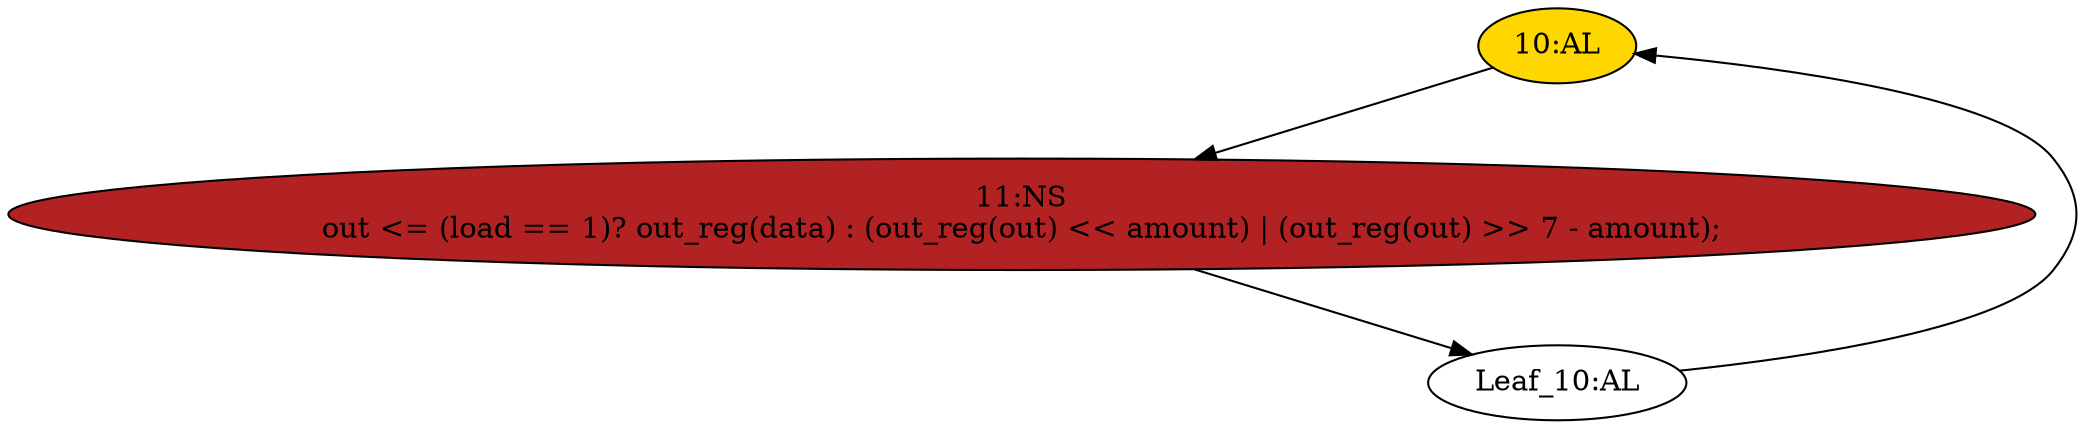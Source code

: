 strict digraph "compose( ,  )" {
	node [label="\N"];
	"10:AL"	[ast="<pyverilog.vparser.ast.Always object at 0x7f2b60d96bd0>",
		clk_sens=True,
		fillcolor=gold,
		label="10:AL",
		sens="['clk', 'reset']",
		statements="[]",
		style=filled,
		typ=Always,
		use_var="['load', 'data', 'amount', 'out_reg', 'out']"];
	"11:NS"	[ast="<pyverilog.vparser.ast.NonblockingSubstitution object at 0x7f2b60d8ee90>",
		fillcolor=firebrick,
		label="11:NS
out <= (load == 1)? out_reg(data) : (out_reg(out) << amount) | (out_reg(out) >> 7 - amount);",
		statements="[<pyverilog.vparser.ast.NonblockingSubstitution object at 0x7f2b60d8ee90>]",
		style=filled,
		typ=NonblockingSubstitution];
	"10:AL" -> "11:NS"	[cond="[]",
		lineno=None];
	"Leaf_10:AL"	[def_var="['out']",
		label="Leaf_10:AL"];
	"11:NS" -> "Leaf_10:AL"	[cond="[]",
		lineno=None];
	"Leaf_10:AL" -> "10:AL";
}
